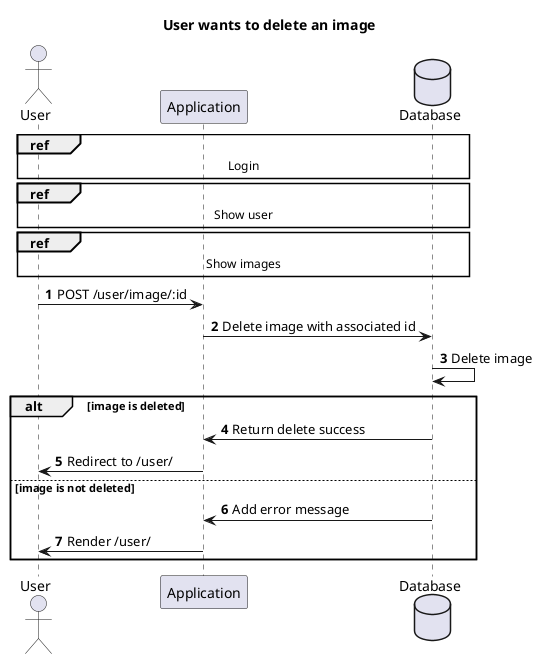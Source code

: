 @startuml
autonumber
title       User wants to delete an image
actor       User
participant Application
database    Database

ref over User, Application, Database: Login
ref over User, Application, Database: Show user
ref over User, Application, Database: Show images

User -> Application: POST /user/image/:id
Application -> Database: Delete image with associated id
Database -> Database: Delete image
alt image is deleted
    Database -> Application: Return delete success
    Application -> User: Redirect to /user/
else image is not deleted
    Database -> Application: Add error message
    Application -> User: Render /user/
end

@enduml
